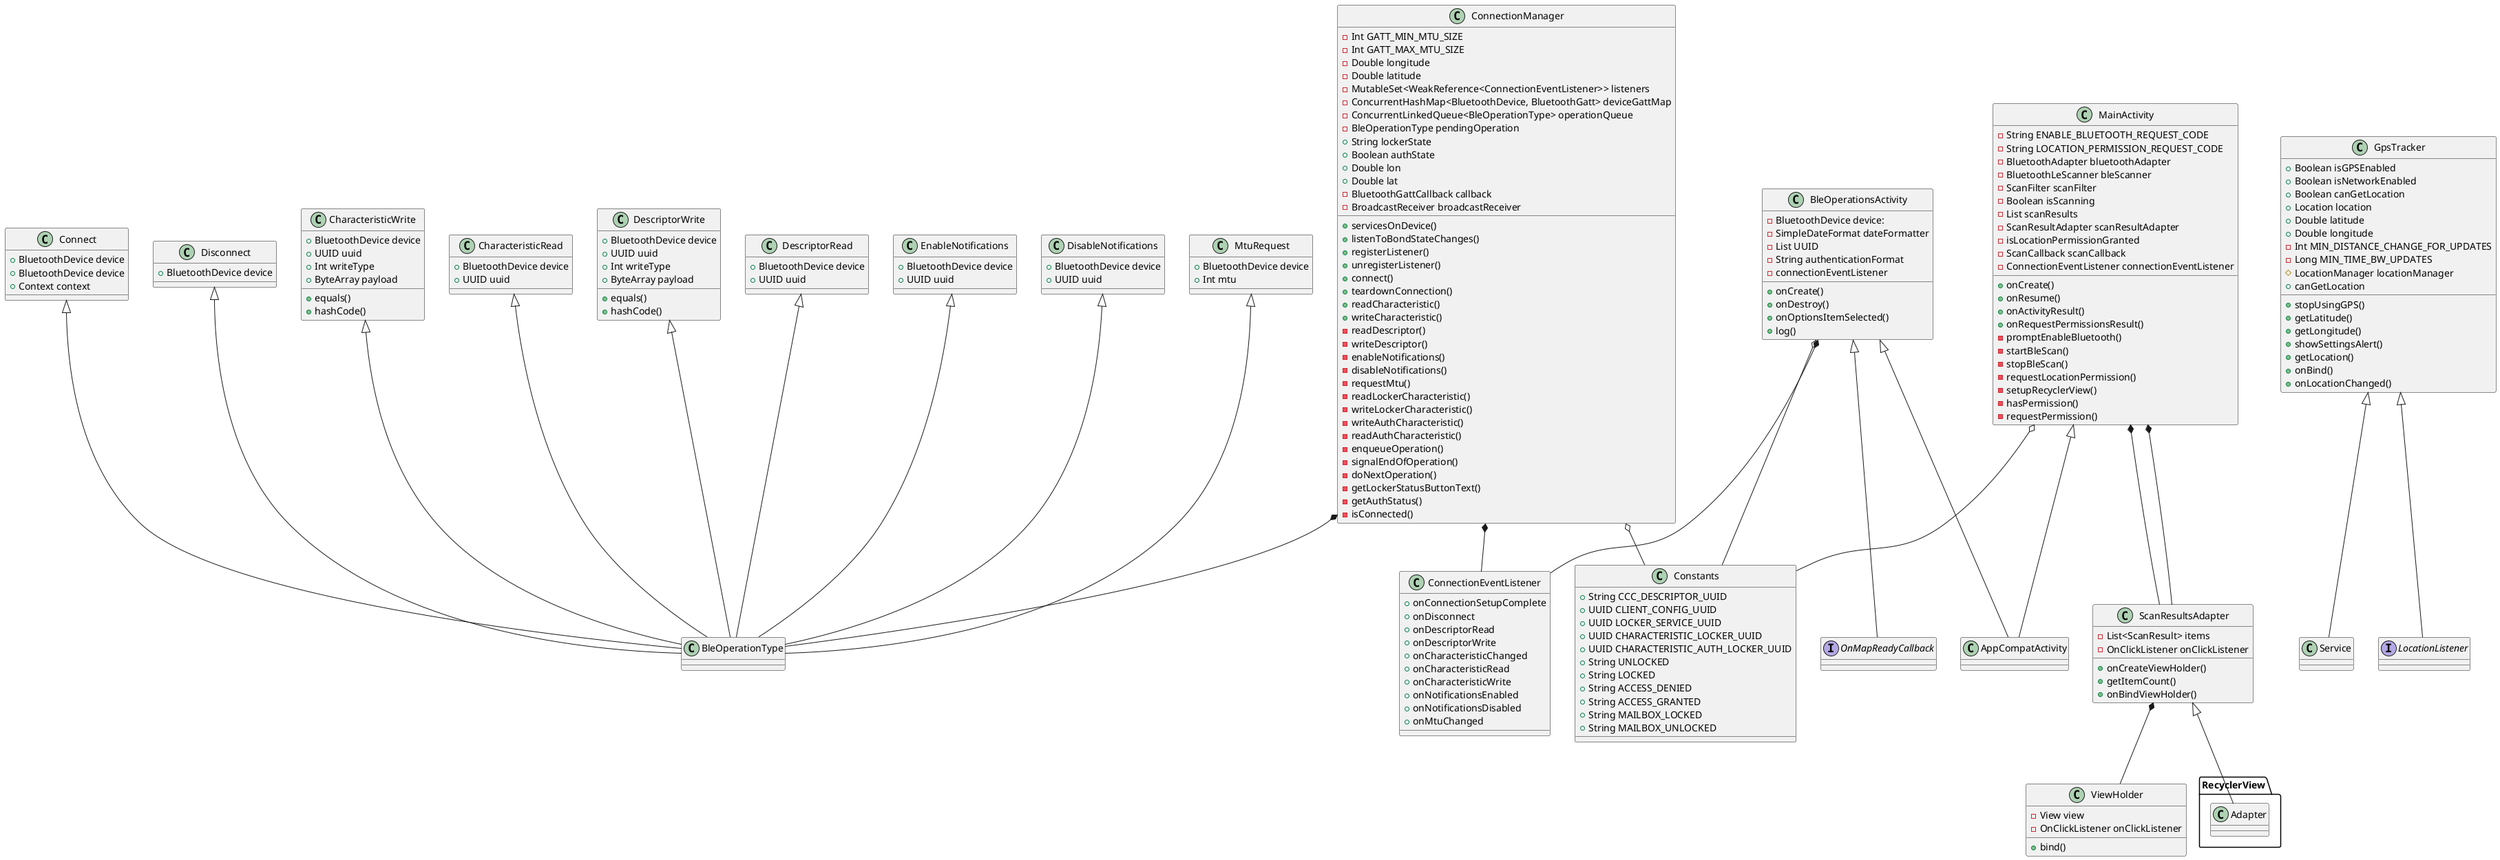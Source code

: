 @startuml
'https://plantuml.com/class-diagram
class BleOperationsActivity {
    -BluetoothDevice device:
    -SimpleDateFormat dateFormatter
    -List UUID
    -String authenticationFormat
    -connectionEventListener
    +onCreate()
    +onDestroy()
    +onOptionsItemSelected()
    +log()

}

class GpsTracker {
    +Boolean isGPSEnabled
    +Boolean isNetworkEnabled
    +Boolean canGetLocation
    +Location location
    +Double latitude
    +Double longitude
    -Int MIN_DISTANCE_CHANGE_FOR_UPDATES
    -Long MIN_TIME_BW_UPDATES
    #LocationManager locationManager
    +stopUsingGPS()
    +getLatitude()
    +getLongitude()
    +canGetLocation
    +showSettingsAlert()
    +getLocation()
    +onBind()
    +onLocationChanged()
}

class MainActivity {
    -String ENABLE_BLUETOOTH_REQUEST_CODE
    -String LOCATION_PERMISSION_REQUEST_CODE
    -BluetoothAdapter bluetoothAdapter
    -BluetoothLeScanner bleScanner
    -ScanFilter scanFilter
    -Boolean isScanning
    -List scanResults
    -ScanResultAdapter scanResultAdapter
    -isLocationPermissionGranted
    -ScanCallback scanCallback
    -ConnectionEventListener connectionEventListener
    +onCreate()
    +onResume()
    +onActivityResult()
    +onRequestPermissionsResult()
    -promptEnableBluetooth()
    -startBleScan()
    -stopBleScan()
    -requestLocationPermission()
    -setupRecyclerView()
    -hasPermission()
    -requestPermission()
}
class ScanResultsAdapter {
    -List<ScanResult> items
    -OnClickListener onClickListener
    +onCreateViewHolder()
    +getItemCount()
    +onBindViewHolder()
}
class ViewHolder {
    -View view
    -OnClickListener onClickListener
    +bind()
}

class BleOperationType {
}

class Connect {
    +BluetoothDevice device
}

class Connect {
    +BluetoothDevice device
    +Context context
}

class Disconnect {
    +BluetoothDevice device
}

class CharacteristicWrite {
    +BluetoothDevice device
    +UUID uuid
    +Int writeType
    +ByteArray payload
    +equals()
    +hashCode()
}

class CharacteristicRead {
    +BluetoothDevice device
    +UUID uuid
}

class DescriptorWrite {
    +BluetoothDevice device
    +UUID uuid
    +Int writeType
    +ByteArray payload
    +equals()
    +hashCode()
}

class DescriptorRead {
    +BluetoothDevice device
    +UUID uuid
}

class EnableNotifications {
    +BluetoothDevice device
    +UUID uuid
}

class DisableNotifications {
    +BluetoothDevice device
    +UUID uuid
}

class MtuRequest {
    +BluetoothDevice device
    +Int mtu
}

class ConnectionEventListener {
    +onConnectionSetupComplete
    +onDisconnect
    +onDescriptorRead
    +onDescriptorWrite
    +onCharacteristicChanged
    +onCharacteristicRead
    +onCharacteristicWrite
    +onNotificationsEnabled
    +onNotificationsDisabled
    +onMtuChanged
}
class ConnectionManager {
    -Int GATT_MIN_MTU_SIZE
    -Int GATT_MAX_MTU_SIZE
    -Double longitude
    -Double latitude
    -MutableSet<WeakReference<ConnectionEventListener>> listeners
    -ConcurrentHashMap<BluetoothDevice, BluetoothGatt> deviceGattMap
    -ConcurrentLinkedQueue<BleOperationType> operationQueue
    -BleOperationType pendingOperation
    +String lockerState
    +Boolean authState
    +Double lon
    +Double lat
    -BluetoothGattCallback callback
    -BroadcastReceiver broadcastReceiver
    +servicesOnDevice()
    +listenToBondStateChanges()
    +registerListener()
    +unregisterListener()
    +connect()
    +teardownConnection()
    +readCharacteristic()
    +writeCharacteristic()
    -readDescriptor()
    -writeDescriptor()
    -enableNotifications()
    -disableNotifications()
    -requestMtu()
    -readLockerCharacteristic()
    -writeLockerCharacteristic()
    -writeAuthCharacteristic()
    -readAuthCharacteristic()
    -enqueueOperation()
    -signalEndOfOperation()
    -doNextOperation()
    -getLockerStatusButtonText()
    -getAuthStatus()
    -isConnected()
}

class Constants {
   +String CCC_DESCRIPTOR_UUID
   +UUID CLIENT_CONFIG_UUID
   +UUID LOCKER_SERVICE_UUID
   +UUID CHARACTERISTIC_LOCKER_UUID
   +UUID CHARACTERISTIC_AUTH_LOCKER_UUID
   +String UNLOCKED
   +String LOCKED
   +String ACCESS_DENIED
   +String ACCESS_GRANTED
   +String MAILBOX_LOCKED
   +String MAILBOX_UNLOCKED
}
class AppCompatActivity {
}

class Service {
}

class RecyclerView.Adapter {
}

interface OnMapReadyCallback {
}

interface LocationListener {
}

BleOperationsActivity <|-- AppCompatActivity
BleOperationsActivity <|-- OnMapReadyCallback
MainActivity <|-- AppCompatActivity
GpsTracker <|-- Service
GpsTracker <|-- LocationListener
ScanResultsAdapter <|-- RecyclerView.Adapter
Connect <|-- BleOperationType
Disconnect <|-- BleOperationType
CharacteristicWrite <|-- BleOperationType
CharacteristicRead <|-- BleOperationType
DescriptorWrite <|-- BleOperationType
DescriptorRead <|-- BleOperationType
EnableNotifications <|-- BleOperationType
DisableNotifications <|-- BleOperationType
MtuRequest <|-- BleOperationType
ScanResultsAdapter *-- ViewHolder
ConnectionManager *-- BleOperationType
ConnectionManager *-- ConnectionEventListener
BleOperationsActivity *-- ConnectionEventListener
MainActivity *-- ScanResultsAdapter
MainActivity *-- ScanResultsAdapter
BleOperationsActivity o-- Constants
MainActivity o-- Constants
ConnectionManager o-- Constants

@enduml